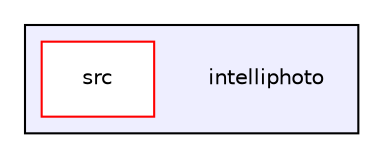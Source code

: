 digraph "intelliphoto" {
  compound=true
  node [ fontsize="10", fontname="Helvetica"];
  edge [ labelfontsize="10", labelfontname="Helvetica"];
  subgraph clusterdir_8db5f55022e7670536cbc9a6a1d6f01c {
    graph [ bgcolor="#eeeeff", pencolor="black", label="" URL="dir_8db5f55022e7670536cbc9a6a1d6f01c.html"];
    dir_8db5f55022e7670536cbc9a6a1d6f01c [shape=plaintext label="intelliphoto"];
    dir_83a4347d11f2ba6343d546ab133722d2 [shape=box label="src" color="red" fillcolor="white" style="filled" URL="dir_83a4347d11f2ba6343d546ab133722d2.html"];
  }
}
